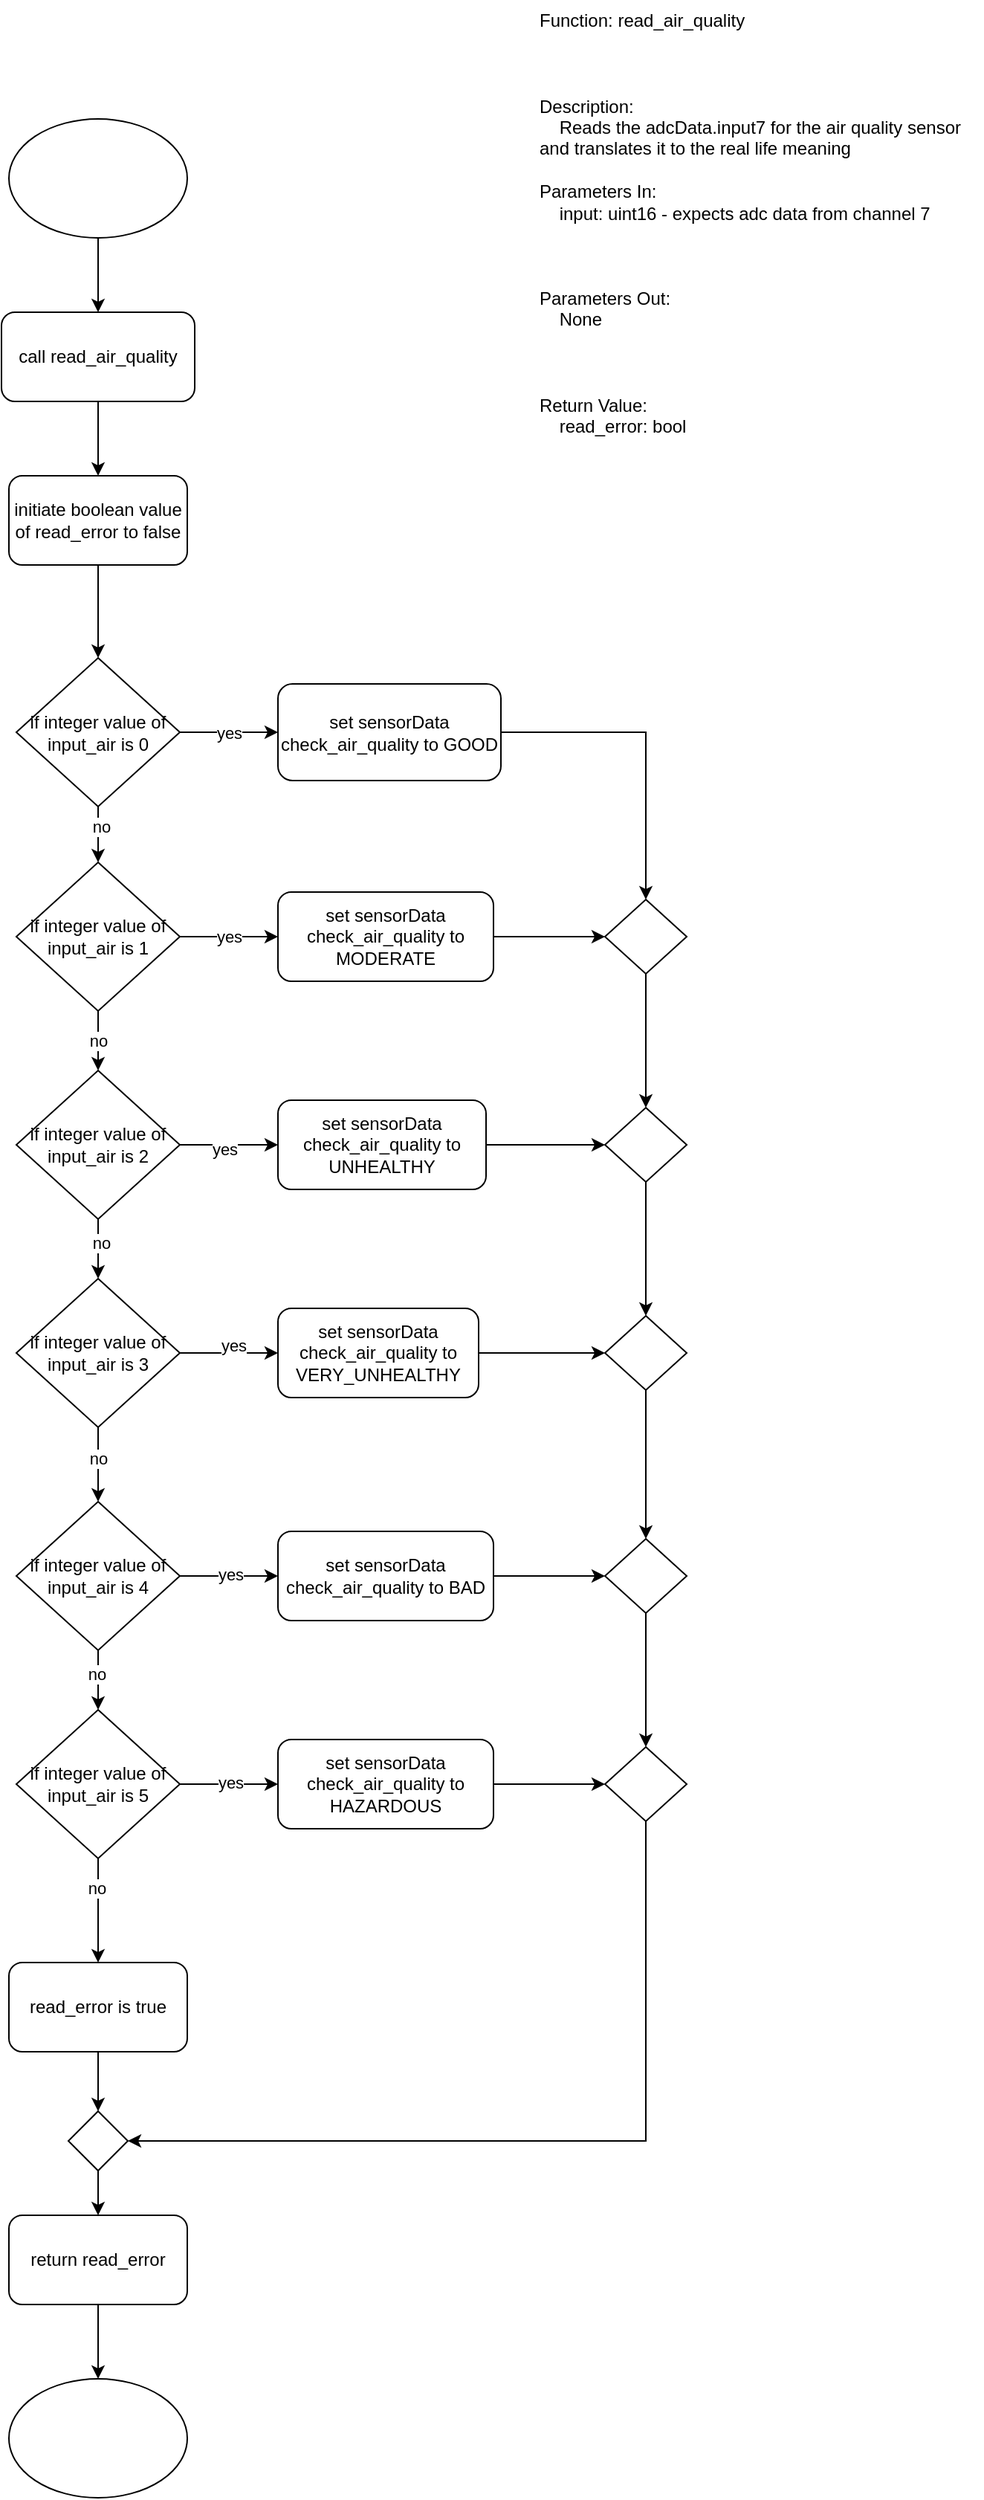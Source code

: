 <mxfile version="21.6.2" type="device">
  <diagram name="Page-1" id="glM5qkMiR2g2mzD_a0of">
    <mxGraphModel dx="1376" dy="768" grid="1" gridSize="10" guides="1" tooltips="1" connect="1" arrows="1" fold="1" page="1" pageScale="1" pageWidth="850" pageHeight="1100" math="0" shadow="0">
      <root>
        <mxCell id="0" />
        <mxCell id="1" parent="0" />
        <mxCell id="u9QvnpSKM5G9ilxA4ouo-1" value="Function: read_air_quality&#xa;&#xa;&#xa;&#xa;Description:&#xa;    Reads the adcData.input7 for the air quality sensor and translates it to the real life meaning&#xa;&#xa;Parameters In:&#xa;    input: uint16 - expects adc data from channel 7&#xa;&#xa;&#xa;&#xa;Parameters Out:&#xa;    None&#xa;&#xa;&#xa;&#xa;Return Value:&#xa;    read_error: bool" style="text;whiteSpace=wrap;" vertex="1" parent="1">
          <mxGeometry x="520" y="30" width="300" height="350" as="geometry" />
        </mxCell>
        <mxCell id="u9QvnpSKM5G9ilxA4ouo-2" style="edgeStyle=orthogonalEdgeStyle;rounded=0;orthogonalLoop=1;jettySize=auto;html=1;entryX=0.5;entryY=0;entryDx=0;entryDy=0;" edge="1" parent="1" source="u9QvnpSKM5G9ilxA4ouo-3" target="u9QvnpSKM5G9ilxA4ouo-9">
          <mxGeometry relative="1" as="geometry" />
        </mxCell>
        <mxCell id="u9QvnpSKM5G9ilxA4ouo-3" value="initiate boolean value of read_error to false" style="rounded=1;whiteSpace=wrap;html=1;" vertex="1" parent="1">
          <mxGeometry x="165" y="350" width="120" height="60" as="geometry" />
        </mxCell>
        <mxCell id="u9QvnpSKM5G9ilxA4ouo-4" style="edgeStyle=orthogonalEdgeStyle;rounded=0;orthogonalLoop=1;jettySize=auto;html=1;entryX=0.5;entryY=0;entryDx=0;entryDy=0;" edge="1" parent="1" source="u9QvnpSKM5G9ilxA4ouo-5" target="u9QvnpSKM5G9ilxA4ouo-11">
          <mxGeometry relative="1" as="geometry" />
        </mxCell>
        <mxCell id="u9QvnpSKM5G9ilxA4ouo-5" value="" style="ellipse;whiteSpace=wrap;html=1;" vertex="1" parent="1">
          <mxGeometry x="165" y="110" width="120" height="80" as="geometry" />
        </mxCell>
        <mxCell id="u9QvnpSKM5G9ilxA4ouo-6" value="yes" style="edgeStyle=orthogonalEdgeStyle;rounded=0;orthogonalLoop=1;jettySize=auto;html=1;entryX=0;entryY=0.5;entryDx=0;entryDy=0;" edge="1" parent="1" source="u9QvnpSKM5G9ilxA4ouo-9" target="u9QvnpSKM5G9ilxA4ouo-13">
          <mxGeometry relative="1" as="geometry" />
        </mxCell>
        <mxCell id="u9QvnpSKM5G9ilxA4ouo-7" style="edgeStyle=orthogonalEdgeStyle;rounded=0;orthogonalLoop=1;jettySize=auto;html=1;entryX=0.5;entryY=0;entryDx=0;entryDy=0;" edge="1" parent="1" source="u9QvnpSKM5G9ilxA4ouo-9" target="u9QvnpSKM5G9ilxA4ouo-17">
          <mxGeometry relative="1" as="geometry" />
        </mxCell>
        <mxCell id="u9QvnpSKM5G9ilxA4ouo-8" value="no" style="edgeLabel;html=1;align=center;verticalAlign=middle;resizable=0;points=[];" vertex="1" connectable="0" parent="u9QvnpSKM5G9ilxA4ouo-7">
          <mxGeometry x="-0.373" y="2" relative="1" as="geometry">
            <mxPoint as="offset" />
          </mxGeometry>
        </mxCell>
        <mxCell id="u9QvnpSKM5G9ilxA4ouo-9" value="if integer value of input_air is 0" style="rhombus;whiteSpace=wrap;html=1;" vertex="1" parent="1">
          <mxGeometry x="170" y="472.5" width="110" height="100" as="geometry" />
        </mxCell>
        <mxCell id="u9QvnpSKM5G9ilxA4ouo-10" style="edgeStyle=orthogonalEdgeStyle;rounded=0;orthogonalLoop=1;jettySize=auto;html=1;entryX=0.5;entryY=0;entryDx=0;entryDy=0;" edge="1" parent="1" source="u9QvnpSKM5G9ilxA4ouo-11" target="u9QvnpSKM5G9ilxA4ouo-3">
          <mxGeometry relative="1" as="geometry" />
        </mxCell>
        <mxCell id="u9QvnpSKM5G9ilxA4ouo-11" value="call read_air_quality" style="rounded=1;whiteSpace=wrap;html=1;" vertex="1" parent="1">
          <mxGeometry x="160" y="240" width="130" height="60" as="geometry" />
        </mxCell>
        <mxCell id="u9QvnpSKM5G9ilxA4ouo-12" style="edgeStyle=orthogonalEdgeStyle;rounded=0;orthogonalLoop=1;jettySize=auto;html=1;entryX=0.5;entryY=0;entryDx=0;entryDy=0;" edge="1" parent="1" source="u9QvnpSKM5G9ilxA4ouo-13" target="u9QvnpSKM5G9ilxA4ouo-45">
          <mxGeometry relative="1" as="geometry" />
        </mxCell>
        <mxCell id="u9QvnpSKM5G9ilxA4ouo-13" value="set sensorData check_air_quality to GOOD" style="rounded=1;whiteSpace=wrap;html=1;" vertex="1" parent="1">
          <mxGeometry x="346" y="490" width="150" height="65" as="geometry" />
        </mxCell>
        <mxCell id="u9QvnpSKM5G9ilxA4ouo-14" value="yes" style="edgeStyle=orthogonalEdgeStyle;rounded=0;orthogonalLoop=1;jettySize=auto;html=1;entryX=0;entryY=0.5;entryDx=0;entryDy=0;" edge="1" parent="1" source="u9QvnpSKM5G9ilxA4ouo-17" target="u9QvnpSKM5G9ilxA4ouo-38">
          <mxGeometry relative="1" as="geometry" />
        </mxCell>
        <mxCell id="u9QvnpSKM5G9ilxA4ouo-15" style="edgeStyle=orthogonalEdgeStyle;rounded=0;orthogonalLoop=1;jettySize=auto;html=1;" edge="1" parent="1" source="u9QvnpSKM5G9ilxA4ouo-17" target="u9QvnpSKM5G9ilxA4ouo-22">
          <mxGeometry relative="1" as="geometry" />
        </mxCell>
        <mxCell id="u9QvnpSKM5G9ilxA4ouo-16" value="no" style="edgeLabel;html=1;align=center;verticalAlign=middle;resizable=0;points=[];" vertex="1" connectable="0" parent="u9QvnpSKM5G9ilxA4ouo-15">
          <mxGeometry x="0.001" relative="1" as="geometry">
            <mxPoint as="offset" />
          </mxGeometry>
        </mxCell>
        <mxCell id="u9QvnpSKM5G9ilxA4ouo-17" value="if integer value of input_air&amp;nbsp;is 1" style="rhombus;whiteSpace=wrap;html=1;" vertex="1" parent="1">
          <mxGeometry x="170" y="610" width="110" height="100" as="geometry" />
        </mxCell>
        <mxCell id="u9QvnpSKM5G9ilxA4ouo-18" style="edgeStyle=orthogonalEdgeStyle;rounded=0;orthogonalLoop=1;jettySize=auto;html=1;entryX=0;entryY=0.5;entryDx=0;entryDy=0;" edge="1" parent="1" source="u9QvnpSKM5G9ilxA4ouo-22" target="u9QvnpSKM5G9ilxA4ouo-36">
          <mxGeometry relative="1" as="geometry" />
        </mxCell>
        <mxCell id="u9QvnpSKM5G9ilxA4ouo-19" value="yes" style="edgeLabel;html=1;align=center;verticalAlign=middle;resizable=0;points=[];" vertex="1" connectable="0" parent="u9QvnpSKM5G9ilxA4ouo-18">
          <mxGeometry x="-0.089" y="-3" relative="1" as="geometry">
            <mxPoint as="offset" />
          </mxGeometry>
        </mxCell>
        <mxCell id="u9QvnpSKM5G9ilxA4ouo-20" style="edgeStyle=orthogonalEdgeStyle;rounded=0;orthogonalLoop=1;jettySize=auto;html=1;entryX=0.5;entryY=0;entryDx=0;entryDy=0;" edge="1" parent="1" source="u9QvnpSKM5G9ilxA4ouo-22" target="u9QvnpSKM5G9ilxA4ouo-27">
          <mxGeometry relative="1" as="geometry" />
        </mxCell>
        <mxCell id="u9QvnpSKM5G9ilxA4ouo-21" value="no" style="edgeLabel;html=1;align=center;verticalAlign=middle;resizable=0;points=[];" vertex="1" connectable="0" parent="u9QvnpSKM5G9ilxA4ouo-20">
          <mxGeometry x="-0.224" y="2" relative="1" as="geometry">
            <mxPoint as="offset" />
          </mxGeometry>
        </mxCell>
        <mxCell id="u9QvnpSKM5G9ilxA4ouo-22" value="if integer value of input_air&amp;nbsp;is 2" style="rhombus;whiteSpace=wrap;html=1;" vertex="1" parent="1">
          <mxGeometry x="170" y="750" width="110" height="100" as="geometry" />
        </mxCell>
        <mxCell id="u9QvnpSKM5G9ilxA4ouo-23" style="edgeStyle=orthogonalEdgeStyle;rounded=0;orthogonalLoop=1;jettySize=auto;html=1;entryX=0;entryY=0.5;entryDx=0;entryDy=0;" edge="1" parent="1" source="u9QvnpSKM5G9ilxA4ouo-27" target="u9QvnpSKM5G9ilxA4ouo-34">
          <mxGeometry relative="1" as="geometry" />
        </mxCell>
        <mxCell id="u9QvnpSKM5G9ilxA4ouo-24" value="yes" style="edgeLabel;html=1;align=center;verticalAlign=middle;resizable=0;points=[];" vertex="1" connectable="0" parent="u9QvnpSKM5G9ilxA4ouo-23">
          <mxGeometry x="0.069" y="5" relative="1" as="geometry">
            <mxPoint as="offset" />
          </mxGeometry>
        </mxCell>
        <mxCell id="u9QvnpSKM5G9ilxA4ouo-25" style="edgeStyle=orthogonalEdgeStyle;rounded=0;orthogonalLoop=1;jettySize=auto;html=1;entryX=0.5;entryY=0;entryDx=0;entryDy=0;" edge="1" parent="1" source="u9QvnpSKM5G9ilxA4ouo-27" target="u9QvnpSKM5G9ilxA4ouo-30">
          <mxGeometry relative="1" as="geometry" />
        </mxCell>
        <mxCell id="u9QvnpSKM5G9ilxA4ouo-26" value="no" style="edgeLabel;html=1;align=center;verticalAlign=middle;resizable=0;points=[];" vertex="1" connectable="0" parent="u9QvnpSKM5G9ilxA4ouo-25">
          <mxGeometry x="-0.18" relative="1" as="geometry">
            <mxPoint as="offset" />
          </mxGeometry>
        </mxCell>
        <mxCell id="u9QvnpSKM5G9ilxA4ouo-27" value="if integer value of input_air&amp;nbsp;is 3" style="rhombus;whiteSpace=wrap;html=1;" vertex="1" parent="1">
          <mxGeometry x="170" y="890" width="110" height="100" as="geometry" />
        </mxCell>
        <mxCell id="u9QvnpSKM5G9ilxA4ouo-28" style="edgeStyle=orthogonalEdgeStyle;rounded=0;orthogonalLoop=1;jettySize=auto;html=1;entryX=0;entryY=0.5;entryDx=0;entryDy=0;" edge="1" parent="1" source="u9QvnpSKM5G9ilxA4ouo-30" target="u9QvnpSKM5G9ilxA4ouo-32">
          <mxGeometry relative="1" as="geometry" />
        </mxCell>
        <mxCell id="u9QvnpSKM5G9ilxA4ouo-29" value="yes" style="edgeLabel;html=1;align=center;verticalAlign=middle;resizable=0;points=[];" vertex="1" connectable="0" parent="u9QvnpSKM5G9ilxA4ouo-28">
          <mxGeometry x="0.017" y="1" relative="1" as="geometry">
            <mxPoint as="offset" />
          </mxGeometry>
        </mxCell>
        <mxCell id="u9QvnpSKM5G9ilxA4ouo-52" style="edgeStyle=orthogonalEdgeStyle;rounded=0;orthogonalLoop=1;jettySize=auto;html=1;entryX=0.5;entryY=0;entryDx=0;entryDy=0;" edge="1" parent="1" source="u9QvnpSKM5G9ilxA4ouo-30" target="u9QvnpSKM5G9ilxA4ouo-48">
          <mxGeometry relative="1" as="geometry" />
        </mxCell>
        <mxCell id="u9QvnpSKM5G9ilxA4ouo-53" value="no" style="edgeLabel;html=1;align=center;verticalAlign=middle;resizable=0;points=[];" vertex="1" connectable="0" parent="u9QvnpSKM5G9ilxA4ouo-52">
          <mxGeometry x="-0.209" y="-1" relative="1" as="geometry">
            <mxPoint as="offset" />
          </mxGeometry>
        </mxCell>
        <mxCell id="u9QvnpSKM5G9ilxA4ouo-30" value="if integer value of input_air&amp;nbsp;is 4" style="rhombus;whiteSpace=wrap;html=1;" vertex="1" parent="1">
          <mxGeometry x="170" y="1040" width="110" height="100" as="geometry" />
        </mxCell>
        <mxCell id="u9QvnpSKM5G9ilxA4ouo-31" style="edgeStyle=orthogonalEdgeStyle;rounded=0;orthogonalLoop=1;jettySize=auto;html=1;entryX=0;entryY=0.5;entryDx=0;entryDy=0;" edge="1" parent="1" source="u9QvnpSKM5G9ilxA4ouo-32" target="u9QvnpSKM5G9ilxA4ouo-39">
          <mxGeometry relative="1" as="geometry" />
        </mxCell>
        <mxCell id="u9QvnpSKM5G9ilxA4ouo-32" value="set sensorData check_air_quality to BAD" style="rounded=1;whiteSpace=wrap;html=1;" vertex="1" parent="1">
          <mxGeometry x="346" y="1060" width="145" height="60" as="geometry" />
        </mxCell>
        <mxCell id="u9QvnpSKM5G9ilxA4ouo-33" style="edgeStyle=orthogonalEdgeStyle;rounded=0;orthogonalLoop=1;jettySize=auto;html=1;entryX=0;entryY=0.5;entryDx=0;entryDy=0;" edge="1" parent="1" source="u9QvnpSKM5G9ilxA4ouo-34" target="u9QvnpSKM5G9ilxA4ouo-41">
          <mxGeometry relative="1" as="geometry" />
        </mxCell>
        <mxCell id="u9QvnpSKM5G9ilxA4ouo-34" value="set sensorData check_air_quality to VERY_UNHEALTHY" style="rounded=1;whiteSpace=wrap;html=1;" vertex="1" parent="1">
          <mxGeometry x="346" y="910" width="135" height="60" as="geometry" />
        </mxCell>
        <mxCell id="u9QvnpSKM5G9ilxA4ouo-35" style="edgeStyle=orthogonalEdgeStyle;rounded=0;orthogonalLoop=1;jettySize=auto;html=1;entryX=0;entryY=0.5;entryDx=0;entryDy=0;" edge="1" parent="1" source="u9QvnpSKM5G9ilxA4ouo-36" target="u9QvnpSKM5G9ilxA4ouo-43">
          <mxGeometry relative="1" as="geometry" />
        </mxCell>
        <mxCell id="u9QvnpSKM5G9ilxA4ouo-36" value="set sensorData check_air_quality to UNHEALTHY" style="rounded=1;whiteSpace=wrap;html=1;" vertex="1" parent="1">
          <mxGeometry x="346" y="770" width="140" height="60" as="geometry" />
        </mxCell>
        <mxCell id="u9QvnpSKM5G9ilxA4ouo-37" style="edgeStyle=orthogonalEdgeStyle;rounded=0;orthogonalLoop=1;jettySize=auto;html=1;entryX=0;entryY=0.5;entryDx=0;entryDy=0;" edge="1" parent="1" source="u9QvnpSKM5G9ilxA4ouo-38" target="u9QvnpSKM5G9ilxA4ouo-45">
          <mxGeometry relative="1" as="geometry" />
        </mxCell>
        <mxCell id="u9QvnpSKM5G9ilxA4ouo-38" value="set sensorData check_air_quality to MODERATE" style="rounded=1;whiteSpace=wrap;html=1;" vertex="1" parent="1">
          <mxGeometry x="346" y="630" width="145" height="60" as="geometry" />
        </mxCell>
        <mxCell id="u9QvnpSKM5G9ilxA4ouo-54" style="edgeStyle=orthogonalEdgeStyle;rounded=0;orthogonalLoop=1;jettySize=auto;html=1;entryX=0.5;entryY=0;entryDx=0;entryDy=0;" edge="1" parent="1" source="u9QvnpSKM5G9ilxA4ouo-39" target="u9QvnpSKM5G9ilxA4ouo-51">
          <mxGeometry relative="1" as="geometry" />
        </mxCell>
        <mxCell id="u9QvnpSKM5G9ilxA4ouo-39" value="" style="rhombus;whiteSpace=wrap;html=1;" vertex="1" parent="1">
          <mxGeometry x="566" y="1065" width="55" height="50" as="geometry" />
        </mxCell>
        <mxCell id="u9QvnpSKM5G9ilxA4ouo-40" style="edgeStyle=orthogonalEdgeStyle;rounded=0;orthogonalLoop=1;jettySize=auto;html=1;entryX=0.5;entryY=0;entryDx=0;entryDy=0;" edge="1" parent="1" source="u9QvnpSKM5G9ilxA4ouo-41" target="u9QvnpSKM5G9ilxA4ouo-39">
          <mxGeometry relative="1" as="geometry" />
        </mxCell>
        <mxCell id="u9QvnpSKM5G9ilxA4ouo-41" value="" style="rhombus;whiteSpace=wrap;html=1;" vertex="1" parent="1">
          <mxGeometry x="566" y="915" width="55" height="50" as="geometry" />
        </mxCell>
        <mxCell id="u9QvnpSKM5G9ilxA4ouo-42" style="edgeStyle=orthogonalEdgeStyle;rounded=0;orthogonalLoop=1;jettySize=auto;html=1;entryX=0.5;entryY=0;entryDx=0;entryDy=0;" edge="1" parent="1" source="u9QvnpSKM5G9ilxA4ouo-43" target="u9QvnpSKM5G9ilxA4ouo-41">
          <mxGeometry relative="1" as="geometry" />
        </mxCell>
        <mxCell id="u9QvnpSKM5G9ilxA4ouo-43" value="" style="rhombus;whiteSpace=wrap;html=1;" vertex="1" parent="1">
          <mxGeometry x="566" y="775" width="55" height="50" as="geometry" />
        </mxCell>
        <mxCell id="u9QvnpSKM5G9ilxA4ouo-44" style="edgeStyle=orthogonalEdgeStyle;rounded=0;orthogonalLoop=1;jettySize=auto;html=1;entryX=0.5;entryY=0;entryDx=0;entryDy=0;" edge="1" parent="1" source="u9QvnpSKM5G9ilxA4ouo-45" target="u9QvnpSKM5G9ilxA4ouo-43">
          <mxGeometry relative="1" as="geometry" />
        </mxCell>
        <mxCell id="u9QvnpSKM5G9ilxA4ouo-45" value="" style="rhombus;whiteSpace=wrap;html=1;" vertex="1" parent="1">
          <mxGeometry x="566" y="635" width="55" height="50" as="geometry" />
        </mxCell>
        <mxCell id="u9QvnpSKM5G9ilxA4ouo-46" style="edgeStyle=orthogonalEdgeStyle;rounded=0;orthogonalLoop=1;jettySize=auto;html=1;entryX=0;entryY=0.5;entryDx=0;entryDy=0;" edge="1" parent="1" source="u9QvnpSKM5G9ilxA4ouo-48" target="u9QvnpSKM5G9ilxA4ouo-50">
          <mxGeometry relative="1" as="geometry" />
        </mxCell>
        <mxCell id="u9QvnpSKM5G9ilxA4ouo-47" value="yes" style="edgeLabel;html=1;align=center;verticalAlign=middle;resizable=0;points=[];" vertex="1" connectable="0" parent="u9QvnpSKM5G9ilxA4ouo-46">
          <mxGeometry x="0.017" y="1" relative="1" as="geometry">
            <mxPoint as="offset" />
          </mxGeometry>
        </mxCell>
        <mxCell id="u9QvnpSKM5G9ilxA4ouo-57" style="edgeStyle=orthogonalEdgeStyle;rounded=0;orthogonalLoop=1;jettySize=auto;html=1;entryX=0.5;entryY=0;entryDx=0;entryDy=0;" edge="1" parent="1" source="u9QvnpSKM5G9ilxA4ouo-48" target="u9QvnpSKM5G9ilxA4ouo-59">
          <mxGeometry relative="1" as="geometry">
            <mxPoint x="225" y="1300" as="targetPoint" />
          </mxGeometry>
        </mxCell>
        <mxCell id="u9QvnpSKM5G9ilxA4ouo-60" value="no" style="edgeLabel;html=1;align=center;verticalAlign=middle;resizable=0;points=[];" vertex="1" connectable="0" parent="u9QvnpSKM5G9ilxA4ouo-57">
          <mxGeometry x="-0.433" y="-1" relative="1" as="geometry">
            <mxPoint as="offset" />
          </mxGeometry>
        </mxCell>
        <mxCell id="u9QvnpSKM5G9ilxA4ouo-48" value="if integer value of input_air&amp;nbsp;is 5" style="rhombus;whiteSpace=wrap;html=1;" vertex="1" parent="1">
          <mxGeometry x="170" y="1180" width="110" height="100" as="geometry" />
        </mxCell>
        <mxCell id="u9QvnpSKM5G9ilxA4ouo-49" style="edgeStyle=orthogonalEdgeStyle;rounded=0;orthogonalLoop=1;jettySize=auto;html=1;entryX=0;entryY=0.5;entryDx=0;entryDy=0;" edge="1" parent="1" source="u9QvnpSKM5G9ilxA4ouo-50" target="u9QvnpSKM5G9ilxA4ouo-51">
          <mxGeometry relative="1" as="geometry" />
        </mxCell>
        <mxCell id="u9QvnpSKM5G9ilxA4ouo-50" value="set sensorData check_air_quality to HAZARDOUS" style="rounded=1;whiteSpace=wrap;html=1;" vertex="1" parent="1">
          <mxGeometry x="346" y="1200" width="145" height="60" as="geometry" />
        </mxCell>
        <mxCell id="u9QvnpSKM5G9ilxA4ouo-55" style="edgeStyle=orthogonalEdgeStyle;rounded=0;orthogonalLoop=1;jettySize=auto;html=1;entryX=1;entryY=0.5;entryDx=0;entryDy=0;" edge="1" parent="1" source="u9QvnpSKM5G9ilxA4ouo-51" target="u9QvnpSKM5G9ilxA4ouo-62">
          <mxGeometry relative="1" as="geometry">
            <mxPoint x="280" y="1470" as="targetPoint" />
            <Array as="points">
              <mxPoint x="594" y="1470" />
            </Array>
          </mxGeometry>
        </mxCell>
        <mxCell id="u9QvnpSKM5G9ilxA4ouo-51" value="" style="rhombus;whiteSpace=wrap;html=1;" vertex="1" parent="1">
          <mxGeometry x="566" y="1205" width="55" height="50" as="geometry" />
        </mxCell>
        <mxCell id="u9QvnpSKM5G9ilxA4ouo-64" style="edgeStyle=orthogonalEdgeStyle;rounded=0;orthogonalLoop=1;jettySize=auto;html=1;" edge="1" parent="1" source="u9QvnpSKM5G9ilxA4ouo-56" target="u9QvnpSKM5G9ilxA4ouo-65">
          <mxGeometry relative="1" as="geometry">
            <mxPoint x="225" y="1640" as="targetPoint" />
          </mxGeometry>
        </mxCell>
        <mxCell id="u9QvnpSKM5G9ilxA4ouo-56" value="return read_error" style="rounded=1;whiteSpace=wrap;html=1;" vertex="1" parent="1">
          <mxGeometry x="165" y="1520" width="120" height="60" as="geometry" />
        </mxCell>
        <mxCell id="u9QvnpSKM5G9ilxA4ouo-61" style="edgeStyle=orthogonalEdgeStyle;rounded=0;orthogonalLoop=1;jettySize=auto;html=1;" edge="1" parent="1" source="u9QvnpSKM5G9ilxA4ouo-59" target="u9QvnpSKM5G9ilxA4ouo-62">
          <mxGeometry relative="1" as="geometry">
            <mxPoint x="230" y="1460" as="targetPoint" />
          </mxGeometry>
        </mxCell>
        <mxCell id="u9QvnpSKM5G9ilxA4ouo-59" value="read_error is true" style="rounded=1;whiteSpace=wrap;html=1;" vertex="1" parent="1">
          <mxGeometry x="165" y="1350" width="120" height="60" as="geometry" />
        </mxCell>
        <mxCell id="u9QvnpSKM5G9ilxA4ouo-63" style="edgeStyle=orthogonalEdgeStyle;rounded=0;orthogonalLoop=1;jettySize=auto;html=1;" edge="1" parent="1" source="u9QvnpSKM5G9ilxA4ouo-62" target="u9QvnpSKM5G9ilxA4ouo-56">
          <mxGeometry relative="1" as="geometry" />
        </mxCell>
        <mxCell id="u9QvnpSKM5G9ilxA4ouo-62" value="" style="rhombus;whiteSpace=wrap;html=1;" vertex="1" parent="1">
          <mxGeometry x="205" y="1450" width="40" height="40" as="geometry" />
        </mxCell>
        <mxCell id="u9QvnpSKM5G9ilxA4ouo-65" value="" style="ellipse;whiteSpace=wrap;html=1;" vertex="1" parent="1">
          <mxGeometry x="165" y="1630" width="120" height="80" as="geometry" />
        </mxCell>
      </root>
    </mxGraphModel>
  </diagram>
</mxfile>
